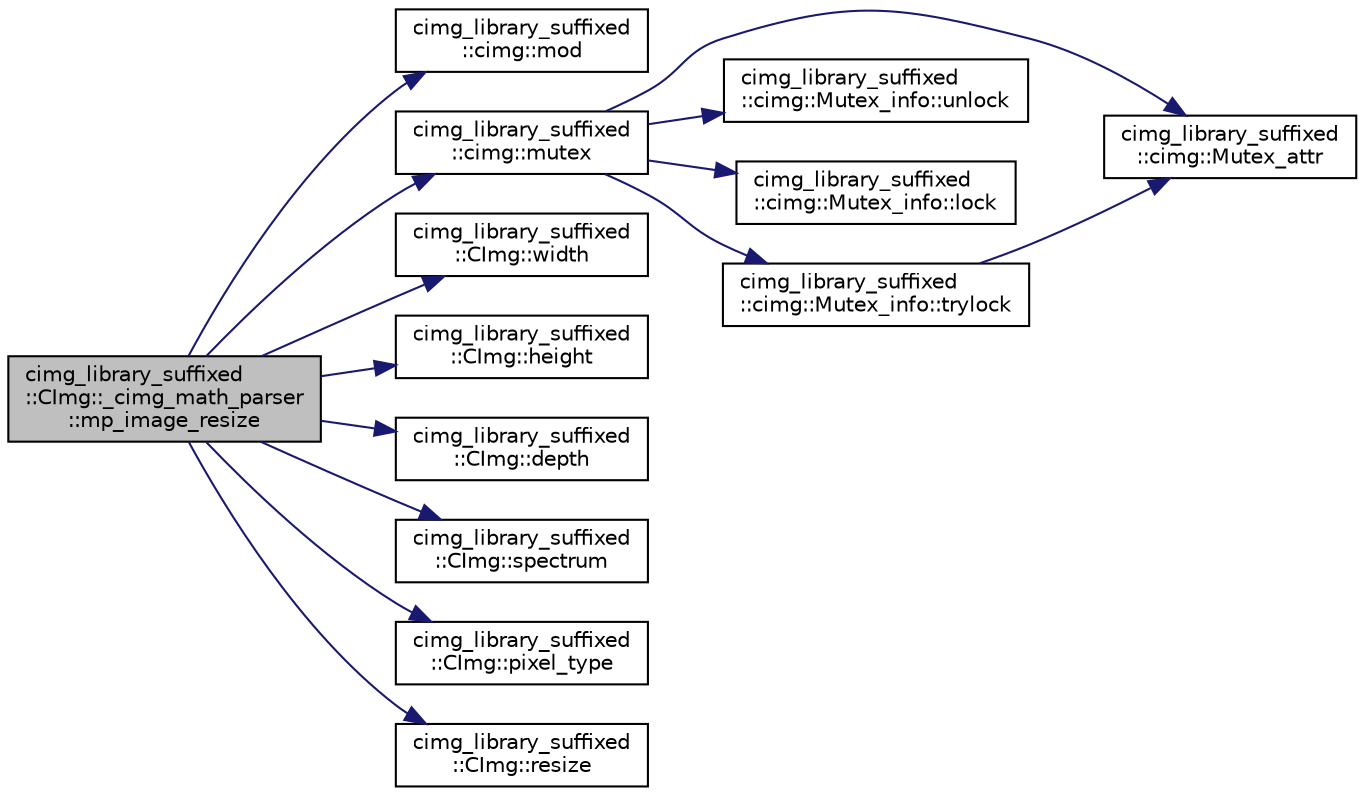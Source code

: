 digraph "cimg_library_suffixed::CImg::_cimg_math_parser::mp_image_resize"
{
  edge [fontname="Helvetica",fontsize="10",labelfontname="Helvetica",labelfontsize="10"];
  node [fontname="Helvetica",fontsize="10",shape=record];
  rankdir="LR";
  Node531 [label="cimg_library_suffixed\l::CImg::_cimg_math_parser\l::mp_image_resize",height=0.2,width=0.4,color="black", fillcolor="grey75", style="filled", fontcolor="black"];
  Node531 -> Node532 [color="midnightblue",fontsize="10",style="solid",fontname="Helvetica"];
  Node532 [label="cimg_library_suffixed\l::cimg::mod",height=0.2,width=0.4,color="black", fillcolor="white", style="filled",URL="$namespacecimg__library__suffixed_1_1cimg.html#afcc02428c9b7d9100e1674369d25cc40",tooltip="Return the modulo of a value. "];
  Node531 -> Node533 [color="midnightblue",fontsize="10",style="solid",fontname="Helvetica"];
  Node533 [label="cimg_library_suffixed\l::cimg::mutex",height=0.2,width=0.4,color="black", fillcolor="white", style="filled",URL="$namespacecimg__library__suffixed_1_1cimg.html#a9e739e4b4ac058abfba069466617b914"];
  Node533 -> Node534 [color="midnightblue",fontsize="10",style="solid",fontname="Helvetica"];
  Node534 [label="cimg_library_suffixed\l::cimg::Mutex_attr",height=0.2,width=0.4,color="black", fillcolor="white", style="filled",URL="$namespacecimg__library__suffixed_1_1cimg.html#aa0e1bc96ae6e235dc5b67b8b0a466166"];
  Node533 -> Node535 [color="midnightblue",fontsize="10",style="solid",fontname="Helvetica"];
  Node535 [label="cimg_library_suffixed\l::cimg::Mutex_info::unlock",height=0.2,width=0.4,color="black", fillcolor="white", style="filled",URL="$structcimg__library__suffixed_1_1cimg_1_1_mutex__info.html#afac3fa5f107ad4795fb867050f616555"];
  Node533 -> Node536 [color="midnightblue",fontsize="10",style="solid",fontname="Helvetica"];
  Node536 [label="cimg_library_suffixed\l::cimg::Mutex_info::lock",height=0.2,width=0.4,color="black", fillcolor="white", style="filled",URL="$structcimg__library__suffixed_1_1cimg_1_1_mutex__info.html#a6cc8e26847a1aa649febed03d70182e7"];
  Node533 -> Node537 [color="midnightblue",fontsize="10",style="solid",fontname="Helvetica"];
  Node537 [label="cimg_library_suffixed\l::cimg::Mutex_info::trylock",height=0.2,width=0.4,color="black", fillcolor="white", style="filled",URL="$structcimg__library__suffixed_1_1cimg_1_1_mutex__info.html#a9bf4ed1e1dfe6f28fa6250cd04f3c900"];
  Node537 -> Node534 [color="midnightblue",fontsize="10",style="solid",fontname="Helvetica"];
  Node531 -> Node538 [color="midnightblue",fontsize="10",style="solid",fontname="Helvetica"];
  Node538 [label="cimg_library_suffixed\l::CImg::width",height=0.2,width=0.4,color="black", fillcolor="white", style="filled",URL="$structcimg__library__suffixed_1_1_c_img.html#a2d7b769d447c0451a2f43c77e997beff",tooltip="Return the number of image columns. "];
  Node531 -> Node539 [color="midnightblue",fontsize="10",style="solid",fontname="Helvetica"];
  Node539 [label="cimg_library_suffixed\l::CImg::height",height=0.2,width=0.4,color="black", fillcolor="white", style="filled",URL="$structcimg__library__suffixed_1_1_c_img.html#a49834fd555c4a8362100bc628f1b03bb",tooltip="Return the number of image rows. "];
  Node531 -> Node540 [color="midnightblue",fontsize="10",style="solid",fontname="Helvetica"];
  Node540 [label="cimg_library_suffixed\l::CImg::depth",height=0.2,width=0.4,color="black", fillcolor="white", style="filled",URL="$structcimg__library__suffixed_1_1_c_img.html#aa708d2050f866a341896aca528615d2d",tooltip="Return the number of image slices. "];
  Node531 -> Node541 [color="midnightblue",fontsize="10",style="solid",fontname="Helvetica"];
  Node541 [label="cimg_library_suffixed\l::CImg::spectrum",height=0.2,width=0.4,color="black", fillcolor="white", style="filled",URL="$structcimg__library__suffixed_1_1_c_img.html#a03cdb8e4b45371862c65c3b5be7b697e",tooltip="Return the number of image channels. "];
  Node531 -> Node542 [color="midnightblue",fontsize="10",style="solid",fontname="Helvetica"];
  Node542 [label="cimg_library_suffixed\l::CImg::pixel_type",height=0.2,width=0.4,color="black", fillcolor="white", style="filled",URL="$structcimg__library__suffixed_1_1_c_img.html#ab5cb3e6f07f2cd894641aa6a26807c1e",tooltip="Return the type of image pixel values as a C string. "];
  Node531 -> Node543 [color="midnightblue",fontsize="10",style="solid",fontname="Helvetica"];
  Node543 [label="cimg_library_suffixed\l::CImg::resize",height=0.2,width=0.4,color="black", fillcolor="white", style="filled",URL="$structcimg__library__suffixed_1_1_c_img.html#adf42a4d63a14a4199e4703743b217075",tooltip="Resize image to new dimensions. "];
}
